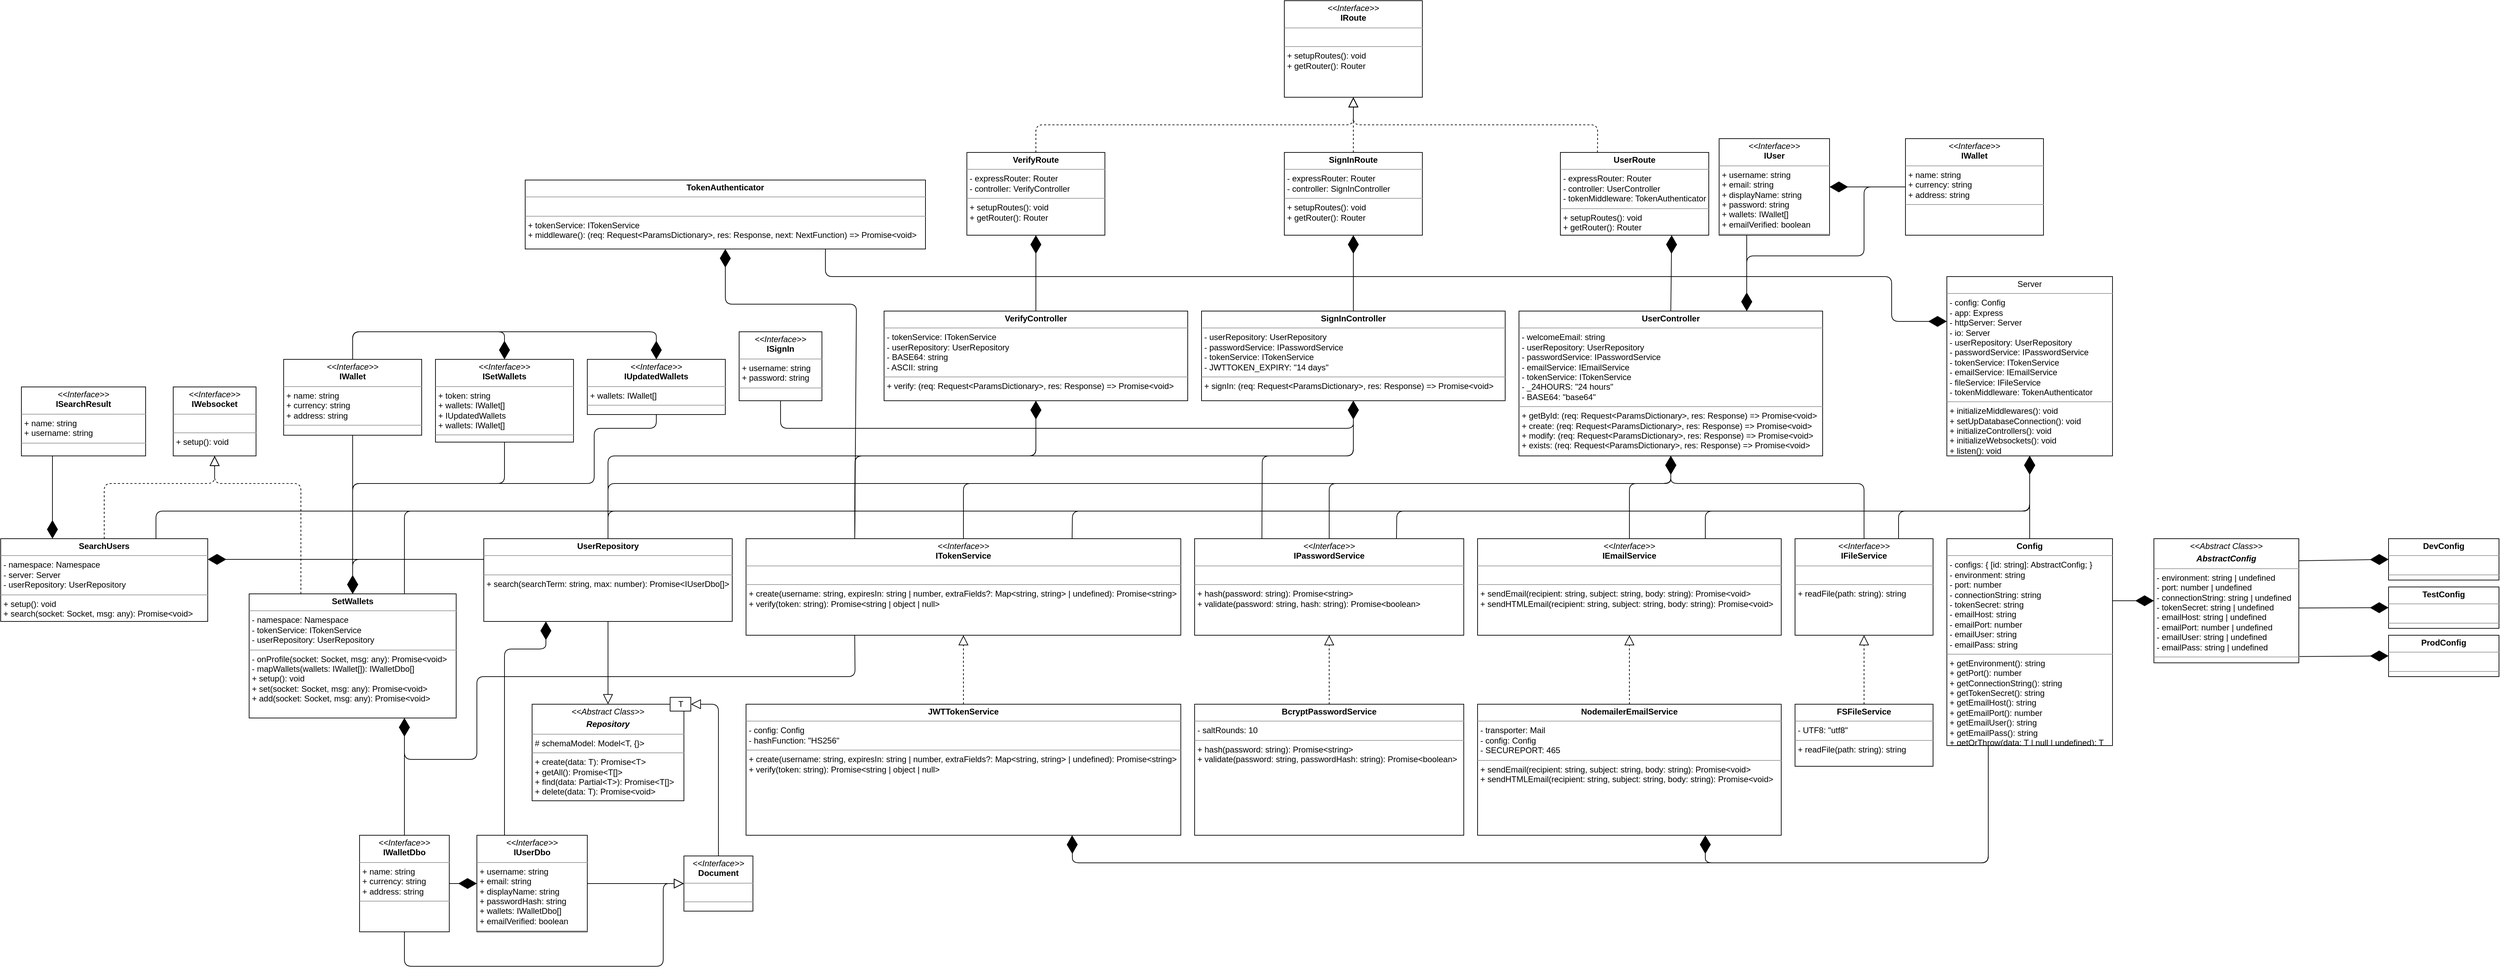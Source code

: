 <mxfile version="12.4.7" type="github"><diagram id="zMFCtqczeo7z1io1Z-tH" name="Page-1"><mxGraphModel dx="6441" dy="3572" grid="1" gridSize="10" guides="1" tooltips="1" connect="1" arrows="1" fold="1" page="1" pageScale="1" pageWidth="827" pageHeight="1169" math="0" shadow="0"><root><mxCell id="0"/><mxCell id="1" parent="0"/><mxCell id="4csWeWT4ejn1W6TlovEj-1" value="&lt;p style=&quot;margin: 0px ; margin-top: 4px ; text-align: center&quot;&gt;&lt;span style=&quot;font-family: sans-serif&quot;&gt;Server&lt;/span&gt;&lt;br&gt;&lt;/p&gt;&lt;hr size=&quot;1&quot;&gt;&lt;p style=&quot;margin: 0px ; margin-left: 4px&quot;&gt;-&amp;nbsp;&lt;span&gt;config: Config&lt;/span&gt;&lt;/p&gt;&lt;p style=&quot;margin: 0px ; margin-left: 4px&quot;&gt;- app: Express&lt;/p&gt;&lt;p style=&quot;margin: 0px ; margin-left: 4px&quot;&gt;- httpServer: Server&lt;/p&gt;&lt;p style=&quot;margin: 0px ; margin-left: 4px&quot;&gt;- io: Server&lt;/p&gt;&lt;p style=&quot;margin: 0px ; margin-left: 4px&quot;&gt;- userRepository: UserRepository&lt;/p&gt;&lt;p style=&quot;margin: 0px ; margin-left: 4px&quot;&gt;- passwordService: IPasswordService&lt;/p&gt;&lt;p style=&quot;margin: 0px ; margin-left: 4px&quot;&gt;- tokenService: ITokenService&lt;/p&gt;&lt;p style=&quot;margin: 0px ; margin-left: 4px&quot;&gt;- emailService: IEmailService&lt;/p&gt;&lt;p style=&quot;margin: 0px ; margin-left: 4px&quot;&gt;- fileService: IFileService&lt;/p&gt;&lt;p style=&quot;margin: 0px ; margin-left: 4px&quot;&gt;- tokenMiddleware: TokenAuthenticator&lt;/p&gt;&lt;hr size=&quot;1&quot;&gt;&lt;p style=&quot;margin: 0px ; margin-left: 4px&quot;&gt;+ initializeMiddlewares(): void&lt;/p&gt;&lt;p style=&quot;margin: 0px ; margin-left: 4px&quot;&gt;+ setUpDatabaseConnection(): void&lt;/p&gt;&lt;p style=&quot;margin: 0px ; margin-left: 4px&quot;&gt;+ initializeControllers(): void&lt;/p&gt;&lt;p style=&quot;margin: 0px ; margin-left: 4px&quot;&gt;+ initializeWebsockets(): void&lt;/p&gt;&lt;p style=&quot;margin: 0px ; margin-left: 4px&quot;&gt;+ listen(): void&lt;/p&gt;" style="verticalAlign=top;align=left;overflow=fill;fontSize=12;fontFamily=Helvetica;html=1;" vertex="1" parent="1"><mxGeometry x="420" y="-720" width="240" height="260" as="geometry"/></mxCell><mxCell id="4csWeWT4ejn1W6TlovEj-2" value="&lt;p style=&quot;margin: 0px ; margin-top: 4px ; text-align: center&quot;&gt;&lt;b&gt;Config&lt;/b&gt;&lt;/p&gt;&lt;hr size=&quot;1&quot;&gt;&lt;p style=&quot;margin: 0px ; margin-left: 4px&quot;&gt;- configs: { [id: string]: AbstractConfig; }&lt;/p&gt;&lt;p style=&quot;margin: 0px ; margin-left: 4px&quot;&gt;- environment: string&lt;/p&gt;&lt;p style=&quot;margin: 0px ; margin-left: 4px&quot;&gt;- port: number&lt;/p&gt;&lt;p style=&quot;margin: 0px ; margin-left: 4px&quot;&gt;- connectionString: string&lt;/p&gt;&lt;p style=&quot;margin: 0px ; margin-left: 4px&quot;&gt;- tokenSecret: string&lt;/p&gt;&lt;p style=&quot;margin: 0px ; margin-left: 4px&quot;&gt;- emailHost: string&lt;/p&gt;&lt;p style=&quot;margin: 0px ; margin-left: 4px&quot;&gt;- emailPort: number&lt;/p&gt;&lt;p style=&quot;margin: 0px ; margin-left: 4px&quot;&gt;- emailUser: string&lt;/p&gt;&lt;p style=&quot;margin: 0px ; margin-left: 4px&quot;&gt;- emailPass: string&lt;/p&gt;&lt;hr size=&quot;1&quot;&gt;&lt;p style=&quot;margin: 0px ; margin-left: 4px&quot;&gt;+ getEnvironment(): string&lt;/p&gt;&lt;p style=&quot;margin: 0px ; margin-left: 4px&quot;&gt;+ getPort(): number&lt;/p&gt;&lt;p style=&quot;margin: 0px ; margin-left: 4px&quot;&gt;+ getConnectionString(): string&lt;/p&gt;&lt;p style=&quot;margin: 0px ; margin-left: 4px&quot;&gt;+ getTokenSecret(): string&lt;/p&gt;&lt;p style=&quot;margin: 0px ; margin-left: 4px&quot;&gt;+ getEmailHost(): string&lt;/p&gt;&lt;p style=&quot;margin: 0px ; margin-left: 4px&quot;&gt;+ getEmailPort(): number&lt;/p&gt;&lt;p style=&quot;margin: 0px ; margin-left: 4px&quot;&gt;+ getEmailUser(): string&lt;/p&gt;&lt;p style=&quot;margin: 0px ; margin-left: 4px&quot;&gt;+ getEmailPass(): string&lt;/p&gt;&lt;p style=&quot;margin: 0px ; margin-left: 4px&quot;&gt;+ getOrThrow(data: T | null | undefined): T&lt;/p&gt;" style="verticalAlign=top;align=left;overflow=fill;fontSize=12;fontFamily=Helvetica;html=1;" vertex="1" parent="1"><mxGeometry x="420" y="-340" width="240" height="300" as="geometry"/></mxCell><mxCell id="4csWeWT4ejn1W6TlovEj-3" value="" style="endArrow=diamondThin;endFill=1;endSize=24;html=1;exitX=0.5;exitY=0;exitDx=0;exitDy=0;entryX=0.5;entryY=1;entryDx=0;entryDy=0;" edge="1" parent="1" source="4csWeWT4ejn1W6TlovEj-2" target="4csWeWT4ejn1W6TlovEj-1"><mxGeometry width="160" relative="1" as="geometry"><mxPoint x="-180" y="-540" as="sourcePoint"/><mxPoint x="630" y="-390" as="targetPoint"/></mxGeometry></mxCell><mxCell id="4csWeWT4ejn1W6TlovEj-4" value="&lt;p style=&quot;margin: 4px 0px 0px ; text-align: center&quot;&gt;&lt;i&gt;&amp;lt;&amp;lt;Abstract Class&amp;gt;&amp;gt;&lt;/i&gt;&lt;br&gt;&lt;/p&gt;&lt;p style=&quot;margin: 4px 0px 0px ; text-align: center&quot;&gt;&lt;b&gt;&lt;i&gt;AbstractConfig&lt;/i&gt;&lt;/b&gt;&lt;/p&gt;&lt;hr size=&quot;1&quot;&gt;&lt;p style=&quot;margin: 0px ; margin-left: 4px&quot;&gt;- environment: string | undefined&lt;/p&gt;&lt;p style=&quot;margin: 0px ; margin-left: 4px&quot;&gt;- port: number | undefined&lt;/p&gt;&lt;p style=&quot;margin: 0px ; margin-left: 4px&quot;&gt;- connectionString: string | undefined&lt;/p&gt;&lt;p style=&quot;margin: 0px ; margin-left: 4px&quot;&gt;- tokenSecret: string | undefined&lt;/p&gt;&lt;p style=&quot;margin: 0px ; margin-left: 4px&quot;&gt;- emailHost: string | undefined&lt;/p&gt;&lt;p style=&quot;margin: 0px ; margin-left: 4px&quot;&gt;- emailPort: number | undefined&lt;/p&gt;&lt;p style=&quot;margin: 0px ; margin-left: 4px&quot;&gt;- emailUser: string | undefined&lt;/p&gt;&lt;p style=&quot;margin: 0px ; margin-left: 4px&quot;&gt;- emailPass: string | undefined&lt;/p&gt;&lt;hr size=&quot;1&quot;&gt;&lt;p style=&quot;margin: 0px ; margin-left: 4px&quot;&gt;&lt;br&gt;&lt;/p&gt;" style="verticalAlign=top;align=left;overflow=fill;fontSize=12;fontFamily=Helvetica;html=1;" vertex="1" parent="1"><mxGeometry x="720" y="-340" width="210" height="180" as="geometry"/></mxCell><mxCell id="4csWeWT4ejn1W6TlovEj-5" value="" style="endArrow=diamondThin;endFill=1;endSize=24;html=1;exitX=1;exitY=0.3;exitDx=0;exitDy=0;entryX=0;entryY=0.5;entryDx=0;entryDy=0;exitPerimeter=0;" edge="1" parent="1" source="4csWeWT4ejn1W6TlovEj-2" target="4csWeWT4ejn1W6TlovEj-4"><mxGeometry width="160" relative="1" as="geometry"><mxPoint x="800" y="-70.0" as="sourcePoint"/><mxPoint x="960" y="-62.0" as="targetPoint"/></mxGeometry></mxCell><mxCell id="4csWeWT4ejn1W6TlovEj-6" value="&lt;p style=&quot;margin: 0px ; margin-top: 4px ; text-align: center&quot;&gt;&lt;b&gt;DevConfig&lt;/b&gt;&lt;br&gt;&lt;/p&gt;&lt;hr size=&quot;1&quot;&gt;&lt;p style=&quot;margin: 0px ; margin-left: 4px&quot;&gt;&lt;br&gt;&lt;/p&gt;&lt;hr size=&quot;1&quot;&gt;&lt;p style=&quot;margin: 0px ; margin-left: 4px&quot;&gt;&lt;br&gt;&lt;/p&gt;" style="verticalAlign=top;align=left;overflow=fill;fontSize=12;fontFamily=Helvetica;html=1;" vertex="1" parent="1"><mxGeometry x="1060" y="-340" width="160" height="60" as="geometry"/></mxCell><mxCell id="4csWeWT4ejn1W6TlovEj-7" value="&lt;p style=&quot;margin: 0px ; margin-top: 4px ; text-align: center&quot;&gt;&lt;b&gt;TestConfig&lt;/b&gt;&lt;br&gt;&lt;/p&gt;&lt;hr size=&quot;1&quot;&gt;&lt;p style=&quot;margin: 0px ; margin-left: 4px&quot;&gt;&lt;br&gt;&lt;/p&gt;&lt;hr size=&quot;1&quot;&gt;&lt;p style=&quot;margin: 0px ; margin-left: 4px&quot;&gt;&lt;br&gt;&lt;/p&gt;" style="verticalAlign=top;align=left;overflow=fill;fontSize=12;fontFamily=Helvetica;html=1;" vertex="1" parent="1"><mxGeometry x="1060" y="-270" width="160" height="60" as="geometry"/></mxCell><mxCell id="4csWeWT4ejn1W6TlovEj-8" value="&lt;p style=&quot;margin: 0px ; margin-top: 4px ; text-align: center&quot;&gt;&lt;b&gt;ProdConfig&lt;/b&gt;&lt;br&gt;&lt;/p&gt;&lt;hr size=&quot;1&quot;&gt;&lt;p style=&quot;margin: 0px ; margin-left: 4px&quot;&gt;&lt;br&gt;&lt;/p&gt;&lt;hr size=&quot;1&quot;&gt;&lt;p style=&quot;margin: 0px ; margin-left: 4px&quot;&gt;&lt;br&gt;&lt;/p&gt;" style="verticalAlign=top;align=left;overflow=fill;fontSize=12;fontFamily=Helvetica;html=1;" vertex="1" parent="1"><mxGeometry x="1060" y="-200" width="160" height="60" as="geometry"/></mxCell><mxCell id="4csWeWT4ejn1W6TlovEj-9" value="" style="endArrow=diamondThin;endFill=1;endSize=24;html=1;entryX=0;entryY=0.5;entryDx=0;entryDy=0;exitX=1.002;exitY=0.178;exitDx=0;exitDy=0;exitPerimeter=0;" edge="1" parent="1" source="4csWeWT4ejn1W6TlovEj-4" target="4csWeWT4ejn1W6TlovEj-6"><mxGeometry width="160" relative="1" as="geometry"><mxPoint x="900" y="-102.954" as="sourcePoint"/><mxPoint x="980" y="-120.003" as="targetPoint"/></mxGeometry></mxCell><mxCell id="4csWeWT4ejn1W6TlovEj-10" value="" style="endArrow=diamondThin;endFill=1;endSize=24;html=1;entryX=0;entryY=0.5;entryDx=0;entryDy=0;exitX=0.998;exitY=0.558;exitDx=0;exitDy=0;exitPerimeter=0;" edge="1" parent="1" source="4csWeWT4ejn1W6TlovEj-4" target="4csWeWT4ejn1W6TlovEj-7"><mxGeometry width="160" relative="1" as="geometry"><mxPoint x="990" y="-220" as="sourcePoint"/><mxPoint x="1030" y="-230" as="targetPoint"/></mxGeometry></mxCell><mxCell id="4csWeWT4ejn1W6TlovEj-11" value="" style="endArrow=diamondThin;endFill=1;endSize=24;html=1;entryX=0;entryY=0.5;entryDx=0;entryDy=0;exitX=1.004;exitY=0.949;exitDx=0;exitDy=0;exitPerimeter=0;" edge="1" parent="1" source="4csWeWT4ejn1W6TlovEj-4" target="4csWeWT4ejn1W6TlovEj-8"><mxGeometry width="160" relative="1" as="geometry"><mxPoint x="970" y="-254.576" as="sourcePoint"/><mxPoint x="1080" y="-275.085" as="targetPoint"/></mxGeometry></mxCell><mxCell id="4csWeWT4ejn1W6TlovEj-13" value="&lt;p style=&quot;margin: 0px ; margin-top: 4px ; text-align: center&quot;&gt;&lt;i&gt;&amp;lt;&amp;lt;Interface&amp;gt;&amp;gt;&lt;/i&gt;&lt;br&gt;&lt;b&gt;IFileService&lt;/b&gt;&lt;br&gt;&lt;/p&gt;&lt;hr size=&quot;1&quot;&gt;&lt;p style=&quot;margin: 0px ; margin-left: 4px&quot;&gt;&lt;br&gt;&lt;/p&gt;&lt;hr size=&quot;1&quot;&gt;&lt;p style=&quot;margin: 0px ; margin-left: 4px&quot;&gt;+ readFile(path: string): string&lt;br&gt;&lt;/p&gt;" style="verticalAlign=top;align=left;overflow=fill;fontSize=12;fontFamily=Helvetica;html=1;" vertex="1" parent="1"><mxGeometry x="200" y="-340" width="200" height="140" as="geometry"/></mxCell><mxCell id="4csWeWT4ejn1W6TlovEj-14" value="" style="endArrow=none;endFill=0;endSize=24;html=1;exitX=0.5;exitY=1;exitDx=0;exitDy=0;entryX=0.75;entryY=0;entryDx=0;entryDy=0;startSize=24;startArrow=diamondThin;startFill=1;" edge="1" parent="1" source="4csWeWT4ejn1W6TlovEj-1" target="4csWeWT4ejn1W6TlovEj-13"><mxGeometry width="160" relative="1" as="geometry"><mxPoint x="590" y="-390" as="sourcePoint"/><mxPoint x="330" y="-666.0" as="targetPoint"/><Array as="points"><mxPoint x="540" y="-380"/><mxPoint x="350" y="-380"/></Array></mxGeometry></mxCell><mxCell id="4csWeWT4ejn1W6TlovEj-15" value="&lt;p style=&quot;margin: 0px ; margin-top: 4px ; text-align: center&quot;&gt;&lt;b&gt;FSFileService&lt;/b&gt;&lt;br&gt;&lt;/p&gt;&lt;hr size=&quot;1&quot;&gt;&lt;p style=&quot;margin: 0px ; margin-left: 4px&quot;&gt;- UTF8: &quot;utf8&quot;&lt;/p&gt;&lt;hr size=&quot;1&quot;&gt;&lt;p style=&quot;margin: 0px ; margin-left: 4px&quot;&gt;+ readFile(path: string): string&lt;/p&gt;" style="verticalAlign=top;align=left;overflow=fill;fontSize=12;fontFamily=Helvetica;html=1;" vertex="1" parent="1"><mxGeometry x="200" y="-100" width="200" height="90" as="geometry"/></mxCell><mxCell id="4csWeWT4ejn1W6TlovEj-16" value="" style="endArrow=block;dashed=1;endFill=0;endSize=12;html=1;entryX=0.5;entryY=1;entryDx=0;entryDy=0;exitX=0.5;exitY=0;exitDx=0;exitDy=0;" edge="1" parent="1" source="4csWeWT4ejn1W6TlovEj-15" target="4csWeWT4ejn1W6TlovEj-13"><mxGeometry width="160" relative="1" as="geometry"><mxPoint x="260" y="-120" as="sourcePoint"/><mxPoint x="120" y="-150" as="targetPoint"/></mxGeometry></mxCell><mxCell id="4csWeWT4ejn1W6TlovEj-17" value="&lt;p style=&quot;margin: 0px ; margin-top: 4px ; text-align: center&quot;&gt;&lt;i&gt;&amp;lt;&amp;lt;Interface&amp;gt;&amp;gt;&lt;/i&gt;&lt;br&gt;&lt;b&gt;IEmailService&lt;/b&gt;&lt;br&gt;&lt;/p&gt;&lt;hr size=&quot;1&quot;&gt;&lt;p style=&quot;margin: 0px ; margin-left: 4px&quot;&gt;&lt;br&gt;&lt;/p&gt;&lt;hr size=&quot;1&quot;&gt;&lt;p style=&quot;margin: 0px ; margin-left: 4px&quot;&gt;+ sendEmail(recipient: string, subject: string, body: string): Promise&amp;lt;void&amp;gt;&lt;/p&gt;&lt;p style=&quot;margin: 0px ; margin-left: 4px&quot;&gt;+ sendHTMLEmail(recipient: string, subject: string, body: string): Promise&amp;lt;void&amp;gt;&lt;/p&gt;" style="verticalAlign=top;align=left;overflow=fill;fontSize=12;fontFamily=Helvetica;html=1;" vertex="1" parent="1"><mxGeometry x="-260" y="-340" width="440" height="140" as="geometry"/></mxCell><mxCell id="4csWeWT4ejn1W6TlovEj-18" value="&lt;p style=&quot;margin: 0px ; margin-top: 4px ; text-align: center&quot;&gt;&lt;b&gt;NodemailerEmailService&lt;/b&gt;&lt;br&gt;&lt;/p&gt;&lt;hr size=&quot;1&quot;&gt;&lt;p style=&quot;margin: 0px ; margin-left: 4px&quot;&gt;- transporter: Mail&lt;/p&gt;&lt;p style=&quot;margin: 0px ; margin-left: 4px&quot;&gt;- config: Config&lt;/p&gt;&lt;p style=&quot;margin: 0px ; margin-left: 4px&quot;&gt;- SECUREPORT: 465&lt;/p&gt;&lt;hr size=&quot;1&quot;&gt;&lt;p style=&quot;margin: 0px ; margin-left: 4px&quot;&gt;+ sendEmail(recipient: string, subject: string, body: string): Promise&amp;lt;void&amp;gt;&lt;/p&gt;&lt;p style=&quot;margin: 0px ; margin-left: 4px&quot;&gt;+ sendHTMLEmail(recipient: string, subject: string, body: string): Promise&amp;lt;void&amp;gt;&lt;/p&gt;" style="verticalAlign=top;align=left;overflow=fill;fontSize=12;fontFamily=Helvetica;html=1;" vertex="1" parent="1"><mxGeometry x="-260" y="-100" width="440" height="190" as="geometry"/></mxCell><mxCell id="4csWeWT4ejn1W6TlovEj-19" value="" style="endArrow=block;dashed=1;endFill=0;endSize=12;html=1;" edge="1" parent="1" source="4csWeWT4ejn1W6TlovEj-18" target="4csWeWT4ejn1W6TlovEj-17"><mxGeometry width="160" relative="1" as="geometry"><mxPoint x="-260" y="-150" as="sourcePoint"/><mxPoint x="-100" y="-150" as="targetPoint"/></mxGeometry></mxCell><mxCell id="4csWeWT4ejn1W6TlovEj-20" value="" style="endArrow=none;endFill=0;endSize=24;html=1;exitX=0.5;exitY=1;exitDx=0;exitDy=0;entryX=0.75;entryY=0;entryDx=0;entryDy=0;startSize=24;startArrow=diamondThin;startFill=1;" edge="1" parent="1" source="4csWeWT4ejn1W6TlovEj-1" target="4csWeWT4ejn1W6TlovEj-17"><mxGeometry width="160" relative="1" as="geometry"><mxPoint x="151.833" y="-550.0" as="sourcePoint"/><mxPoint x="230.167" y="-450" as="targetPoint"/><Array as="points"><mxPoint x="540" y="-380"/><mxPoint x="70" y="-380"/></Array></mxGeometry></mxCell><mxCell id="4csWeWT4ejn1W6TlovEj-21" value="&lt;p style=&quot;margin: 0px ; margin-top: 4px ; text-align: center&quot;&gt;&lt;i&gt;&amp;lt;&amp;lt;Interface&amp;gt;&amp;gt;&lt;/i&gt;&lt;br&gt;&lt;b&gt;IPasswordService&lt;/b&gt;&lt;br&gt;&lt;/p&gt;&lt;hr size=&quot;1&quot;&gt;&lt;p style=&quot;margin: 0px ; margin-left: 4px&quot;&gt;&lt;br&gt;&lt;/p&gt;&lt;hr size=&quot;1&quot;&gt;&lt;p style=&quot;margin: 0px ; margin-left: 4px&quot;&gt;+ hash(password: string): Promise&amp;lt;string&amp;gt;&lt;/p&gt;&lt;p style=&quot;margin: 0px ; margin-left: 4px&quot;&gt;+ validate(password: string, hash: string): Promise&amp;lt;boolean&amp;gt;&lt;/p&gt;" style="verticalAlign=top;align=left;overflow=fill;fontSize=12;fontFamily=Helvetica;html=1;" vertex="1" parent="1"><mxGeometry x="-670" y="-340" width="390" height="140" as="geometry"/></mxCell><mxCell id="4csWeWT4ejn1W6TlovEj-22" value="&lt;p style=&quot;margin: 0px ; margin-top: 4px ; text-align: center&quot;&gt;&lt;b&gt;BcryptPasswordService&lt;/b&gt;&lt;br&gt;&lt;/p&gt;&lt;hr size=&quot;1&quot;&gt;&lt;p style=&quot;margin: 0px ; margin-left: 4px&quot;&gt;- saltRounds: 10&lt;br&gt;&lt;/p&gt;&lt;hr size=&quot;1&quot;&gt;&lt;p style=&quot;margin: 0px ; margin-left: 4px&quot;&gt;+ hash(password: string): Promise&amp;lt;string&amp;gt;&lt;/p&gt;&lt;p style=&quot;margin: 0px ; margin-left: 4px&quot;&gt;+ validate(password: string, passwordHash: string): Promise&amp;lt;boolean&amp;gt;&lt;/p&gt;" style="verticalAlign=top;align=left;overflow=fill;fontSize=12;fontFamily=Helvetica;html=1;" vertex="1" parent="1"><mxGeometry x="-670" y="-100" width="390" height="190" as="geometry"/></mxCell><mxCell id="4csWeWT4ejn1W6TlovEj-23" value="" style="endArrow=block;dashed=1;endFill=0;endSize=12;html=1;" edge="1" parent="1" source="4csWeWT4ejn1W6TlovEj-22" target="4csWeWT4ejn1W6TlovEj-21"><mxGeometry width="160" relative="1" as="geometry"><mxPoint x="-710" y="-150" as="sourcePoint"/><mxPoint x="-550" y="-150" as="targetPoint"/></mxGeometry></mxCell><mxCell id="4csWeWT4ejn1W6TlovEj-24" value="" style="endArrow=none;endFill=0;endSize=24;html=1;exitX=0.5;exitY=1;exitDx=0;exitDy=0;entryX=0.75;entryY=0;entryDx=0;entryDy=0;startSize=24;startArrow=diamondThin;startFill=1;" edge="1" parent="1" target="4csWeWT4ejn1W6TlovEj-21" source="4csWeWT4ejn1W6TlovEj-1"><mxGeometry width="160" relative="1" as="geometry"><mxPoint x="-455.5" y="-560.0" as="sourcePoint"/><mxPoint x="-219.833" y="-450" as="targetPoint"/><Array as="points"><mxPoint x="540" y="-380"/><mxPoint x="-377" y="-380"/></Array></mxGeometry></mxCell><mxCell id="4csWeWT4ejn1W6TlovEj-25" value="&lt;p style=&quot;margin: 0px ; margin-top: 4px ; text-align: center&quot;&gt;&lt;i&gt;&amp;lt;&amp;lt;Interface&amp;gt;&amp;gt;&lt;/i&gt;&lt;br&gt;&lt;b&gt;ITokenService&lt;/b&gt;&lt;br&gt;&lt;/p&gt;&lt;hr size=&quot;1&quot;&gt;&lt;p style=&quot;margin: 0px ; margin-left: 4px&quot;&gt;&lt;br&gt;&lt;/p&gt;&lt;hr size=&quot;1&quot;&gt;&lt;p style=&quot;margin: 0px ; margin-left: 4px&quot;&gt;+ create(username: string, expiresIn: string | number, extraFields?: Map&amp;lt;string, string&amp;gt; | undefined): Promise&amp;lt;string&amp;gt;&lt;/p&gt;&lt;p style=&quot;margin: 0px ; margin-left: 4px&quot;&gt;+ verify(token: string): Promise&amp;lt;string | object | null&amp;gt;&lt;/p&gt;" style="verticalAlign=top;align=left;overflow=fill;fontSize=12;fontFamily=Helvetica;html=1;" vertex="1" parent="1"><mxGeometry x="-1320" y="-340" width="630" height="140" as="geometry"/></mxCell><mxCell id="4csWeWT4ejn1W6TlovEj-26" value="&lt;p style=&quot;margin: 0px ; margin-top: 4px ; text-align: center&quot;&gt;&lt;b&gt;JWTTokenService&lt;/b&gt;&lt;br&gt;&lt;/p&gt;&lt;hr size=&quot;1&quot;&gt;&lt;p style=&quot;margin: 0px ; margin-left: 4px&quot;&gt;- config: Config&lt;/p&gt;&lt;p style=&quot;margin: 0px ; margin-left: 4px&quot;&gt;- hashFunction: &quot;HS256&quot;&lt;/p&gt;&lt;hr size=&quot;1&quot;&gt;&lt;p style=&quot;margin: 0px ; margin-left: 4px&quot;&gt;+ create(username: string, expiresIn: string | number, extraFields?: Map&amp;lt;string, string&amp;gt; | undefined): Promise&amp;lt;string&amp;gt;&lt;/p&gt;&lt;p style=&quot;margin: 0px ; margin-left: 4px&quot;&gt;+ verify(token: string): Promise&amp;lt;string | object | null&amp;gt;&lt;/p&gt;" style="verticalAlign=top;align=left;overflow=fill;fontSize=12;fontFamily=Helvetica;html=1;" vertex="1" parent="1"><mxGeometry x="-1320" y="-100" width="630" height="190" as="geometry"/></mxCell><mxCell id="4csWeWT4ejn1W6TlovEj-27" value="" style="endArrow=block;dashed=1;endFill=0;endSize=12;html=1;" edge="1" parent="1" source="4csWeWT4ejn1W6TlovEj-26" target="4csWeWT4ejn1W6TlovEj-25"><mxGeometry width="160" relative="1" as="geometry"><mxPoint x="-1120" y="-150" as="sourcePoint"/><mxPoint x="-960" y="-150" as="targetPoint"/></mxGeometry></mxCell><mxCell id="4csWeWT4ejn1W6TlovEj-28" value="" style="endArrow=none;endFill=0;endSize=24;html=1;exitX=0.5;exitY=1;exitDx=0;exitDy=0;entryX=0.75;entryY=0;entryDx=0;entryDy=0;startSize=24;startArrow=diamondThin;startFill=1;" edge="1" parent="1" source="4csWeWT4ejn1W6TlovEj-1" target="4csWeWT4ejn1W6TlovEj-25"><mxGeometry width="160" relative="1" as="geometry"><mxPoint x="-70" y="-612.71" as="sourcePoint"/><mxPoint x="-360.167" y="-450" as="targetPoint"/><Array as="points"><mxPoint x="540" y="-380"/><mxPoint x="-847" y="-380"/></Array></mxGeometry></mxCell><mxCell id="4csWeWT4ejn1W6TlovEj-29" value="&lt;p style=&quot;margin: 0px ; margin-top: 4px ; text-align: center&quot;&gt;&lt;b&gt;UserController&lt;/b&gt;&lt;br&gt;&lt;/p&gt;&lt;hr size=&quot;1&quot;&gt;&lt;p style=&quot;margin: 0px ; margin-left: 4px&quot;&gt;- welcomeEmail: string&lt;/p&gt;&lt;p style=&quot;margin: 0px ; margin-left: 4px&quot;&gt;- userRepository: UserRepository&lt;/p&gt;&lt;p style=&quot;margin: 0px ; margin-left: 4px&quot;&gt;- passwordService: IPasswordService&lt;/p&gt;&lt;p style=&quot;margin: 0px ; margin-left: 4px&quot;&gt;- emailService: IEmailService&lt;/p&gt;&lt;p style=&quot;margin: 0px ; margin-left: 4px&quot;&gt;- tokenService: ITokenService&lt;/p&gt;&lt;p style=&quot;margin: 0px ; margin-left: 4px&quot;&gt;- _24HOURS: &quot;24 hours&quot;&lt;/p&gt;&lt;p style=&quot;margin: 0px ; margin-left: 4px&quot;&gt;- BASE64: &quot;base64&quot;&lt;/p&gt;&lt;hr size=&quot;1&quot;&gt;&lt;p style=&quot;margin: 0px ; margin-left: 4px&quot;&gt;+ getById: (req: Request&amp;lt;ParamsDictionary&amp;gt;, res: Response) =&amp;gt; Promise&amp;lt;void&amp;gt;&lt;/p&gt;&lt;p style=&quot;margin: 0px ; margin-left: 4px&quot;&gt;+ create: (req: Request&amp;lt;ParamsDictionary&amp;gt;, res: Response) =&amp;gt; Promise&amp;lt;void&amp;gt;&lt;/p&gt;&lt;p style=&quot;margin: 0px ; margin-left: 4px&quot;&gt;+ modify: (req: Request&amp;lt;ParamsDictionary&amp;gt;, res: Response) =&amp;gt; Promise&amp;lt;void&amp;gt;&lt;/p&gt;&lt;p style=&quot;margin: 0px ; margin-left: 4px&quot;&gt;+ exists: (req: Request&amp;lt;ParamsDictionary&amp;gt;, res: Response) =&amp;gt; Promise&amp;lt;void&amp;gt;&lt;/p&gt;" style="verticalAlign=top;align=left;overflow=fill;fontSize=12;fontFamily=Helvetica;html=1;" vertex="1" parent="1"><mxGeometry x="-200" y="-670" width="440" height="210" as="geometry"/></mxCell><mxCell id="4csWeWT4ejn1W6TlovEj-30" value="" style="endArrow=diamondThin;endFill=1;endSize=24;html=1;exitX=0.25;exitY=1;exitDx=0;exitDy=0;entryX=0.75;entryY=1;entryDx=0;entryDy=0;" edge="1" parent="1" source="4csWeWT4ejn1W6TlovEj-2" target="4csWeWT4ejn1W6TlovEj-18"><mxGeometry width="160" relative="1" as="geometry"><mxPoint x="170" y="-572" as="sourcePoint"/><mxPoint x="530" y="-248.0" as="targetPoint"/><Array as="points"><mxPoint x="480" y="130"/><mxPoint x="70" y="130"/></Array></mxGeometry></mxCell><mxCell id="4csWeWT4ejn1W6TlovEj-31" value="" style="endArrow=diamondThin;endFill=1;endSize=24;html=1;entryX=0.75;entryY=1;entryDx=0;entryDy=0;exitX=0.25;exitY=1;exitDx=0;exitDy=0;" edge="1" parent="1" source="4csWeWT4ejn1W6TlovEj-2" target="4csWeWT4ejn1W6TlovEj-26"><mxGeometry width="160" relative="1" as="geometry"><mxPoint x="530" y="-14.783" as="sourcePoint"/><mxPoint x="180" y="49.89" as="targetPoint"/><Array as="points"><mxPoint x="480" y="130"/><mxPoint x="-847" y="130"/></Array></mxGeometry></mxCell><mxCell id="4csWeWT4ejn1W6TlovEj-32" value="" style="endArrow=diamondThin;endFill=1;endSize=24;html=1;entryX=0.5;entryY=1;entryDx=0;entryDy=0;exitX=0.5;exitY=0;exitDx=0;exitDy=0;" edge="1" parent="1" source="4csWeWT4ejn1W6TlovEj-25" target="4csWeWT4ejn1W6TlovEj-29"><mxGeometry width="160" relative="1" as="geometry"><mxPoint x="-1060" y="-370" as="sourcePoint"/><mxPoint x="-20" y="-550" as="targetPoint"/><Array as="points"><mxPoint x="-1005" y="-420"/><mxPoint x="20" y="-420"/></Array></mxGeometry></mxCell><mxCell id="4csWeWT4ejn1W6TlovEj-33" value="" style="endArrow=diamondThin;endFill=1;endSize=24;html=1;entryX=0.5;entryY=1;entryDx=0;entryDy=0;exitX=0.5;exitY=0;exitDx=0;exitDy=0;" edge="1" parent="1" source="4csWeWT4ejn1W6TlovEj-21" target="4csWeWT4ejn1W6TlovEj-29"><mxGeometry width="160" relative="1" as="geometry"><mxPoint x="-500" y="-360" as="sourcePoint"/><mxPoint x="-40" y="-540" as="targetPoint"/><Array as="points"><mxPoint x="-475" y="-420"/><mxPoint x="20" y="-420"/></Array></mxGeometry></mxCell><mxCell id="4csWeWT4ejn1W6TlovEj-34" value="" style="endArrow=diamondThin;endFill=1;endSize=24;html=1;entryX=0.5;entryY=1;entryDx=0;entryDy=0;" edge="1" parent="1" source="4csWeWT4ejn1W6TlovEj-17" target="4csWeWT4ejn1W6TlovEj-29"><mxGeometry width="160" relative="1" as="geometry"><mxPoint x="-812.952" y="-320.0" as="sourcePoint"/><mxPoint x="15" y="-490" as="targetPoint"/><Array as="points"><mxPoint x="-40" y="-420"/><mxPoint x="20" y="-420"/></Array></mxGeometry></mxCell><mxCell id="4csWeWT4ejn1W6TlovEj-35" value="" style="endArrow=diamondThin;endFill=1;endSize=24;html=1;entryX=0.5;entryY=1;entryDx=0;entryDy=0;jumpStyle=none;jumpSize=10;shadow=0;comic=0;rounded=1;exitX=0.5;exitY=0;exitDx=0;exitDy=0;" edge="1" parent="1" source="4csWeWT4ejn1W6TlovEj-13" target="4csWeWT4ejn1W6TlovEj-29"><mxGeometry width="160" relative="1" as="geometry"><mxPoint x="250" y="-360" as="sourcePoint"/><mxPoint x="50" y="-530" as="targetPoint"/><Array as="points"><mxPoint x="300" y="-420"/><mxPoint x="20" y="-420"/></Array></mxGeometry></mxCell><mxCell id="4csWeWT4ejn1W6TlovEj-39" value="&lt;p style=&quot;margin: 0px ; margin-top: 4px ; text-align: center&quot;&gt;&lt;b&gt;UserRoute&lt;/b&gt;&lt;br&gt;&lt;/p&gt;&lt;hr size=&quot;1&quot;&gt;&lt;p style=&quot;margin: 0px ; margin-left: 4px&quot;&gt;- expressRouter: Router&lt;/p&gt;&lt;p style=&quot;margin: 0px ; margin-left: 4px&quot;&gt;- controller: UserController&lt;/p&gt;&lt;p style=&quot;margin: 0px ; margin-left: 4px&quot;&gt;- tokenMiddleware: TokenAuthenticator&lt;/p&gt;&lt;hr size=&quot;1&quot;&gt;&lt;p style=&quot;margin: 0px ; margin-left: 4px&quot;&gt;+ setupRoutes(): void&lt;/p&gt;&lt;p style=&quot;margin: 0px ; margin-left: 4px&quot;&gt;+ getRouter(): Router&lt;/p&gt;" style="verticalAlign=top;align=left;overflow=fill;fontSize=12;fontFamily=Helvetica;html=1;" vertex="1" parent="1"><mxGeometry x="-140" y="-900" width="215" height="120" as="geometry"/></mxCell><mxCell id="4csWeWT4ejn1W6TlovEj-41" value="" style="endArrow=diamondThin;endFill=1;endSize=24;html=1;shadow=0;entryX=0.75;entryY=1;entryDx=0;entryDy=0;exitX=0.5;exitY=0;exitDx=0;exitDy=0;" edge="1" parent="1" source="4csWeWT4ejn1W6TlovEj-29" target="4csWeWT4ejn1W6TlovEj-39"><mxGeometry width="160" relative="1" as="geometry"><mxPoint x="-60" y="-690" as="sourcePoint"/><mxPoint x="30" y="-750" as="targetPoint"/></mxGeometry></mxCell><mxCell id="4csWeWT4ejn1W6TlovEj-42" value="&lt;p style=&quot;margin: 0px ; margin-top: 4px ; text-align: center&quot;&gt;&lt;i&gt;&amp;lt;&amp;lt;Interface&amp;gt;&amp;gt;&lt;/i&gt;&lt;br&gt;&lt;b&gt;IRoute&lt;/b&gt;&lt;br&gt;&lt;/p&gt;&lt;hr size=&quot;1&quot;&gt;&lt;p style=&quot;margin: 0px ; margin-left: 4px&quot;&gt;&lt;br&gt;&lt;/p&gt;&lt;hr size=&quot;1&quot;&gt;&lt;p style=&quot;margin: 0px ; margin-left: 4px&quot;&gt;+ setupRoutes(): void&lt;/p&gt;&lt;p style=&quot;margin: 0px ; margin-left: 4px&quot;&gt;+ getRouter(): Router&lt;/p&gt;" style="verticalAlign=top;align=left;overflow=fill;fontSize=12;fontFamily=Helvetica;html=1;" vertex="1" parent="1"><mxGeometry x="-540" y="-1120" width="200" height="140" as="geometry"/></mxCell><mxCell id="4csWeWT4ejn1W6TlovEj-43" value="" style="endArrow=block;dashed=1;endFill=0;endSize=12;html=1;shadow=0;entryX=0.5;entryY=1;entryDx=0;entryDy=0;exitX=0.25;exitY=0;exitDx=0;exitDy=0;" edge="1" parent="1" source="4csWeWT4ejn1W6TlovEj-39" target="4csWeWT4ejn1W6TlovEj-42"><mxGeometry width="160" relative="1" as="geometry"><mxPoint x="-70" y="-950" as="sourcePoint"/><mxPoint x="-370" y="-950" as="targetPoint"/><Array as="points"><mxPoint x="-86" y="-940"/><mxPoint x="-440" y="-940"/></Array></mxGeometry></mxCell><mxCell id="4csWeWT4ejn1W6TlovEj-44" value="&lt;p style=&quot;margin: 0px ; margin-top: 4px ; text-align: center&quot;&gt;&lt;b&gt;SignInController&lt;/b&gt;&lt;br&gt;&lt;/p&gt;&lt;hr size=&quot;1&quot;&gt;&lt;p style=&quot;margin: 0px ; margin-left: 4px&quot;&gt;- userRepository: UserRepository&lt;/p&gt;&lt;p style=&quot;margin: 0px ; margin-left: 4px&quot;&gt;- passwordService: IPasswordService&lt;/p&gt;&lt;p style=&quot;margin: 0px ; margin-left: 4px&quot;&gt;- tokenService: ITokenService&lt;/p&gt;&lt;p style=&quot;margin: 0px ; margin-left: 4px&quot;&gt;- JWTTOKEN_EXPIRY: &quot;14 days&quot;&lt;/p&gt;&lt;hr size=&quot;1&quot;&gt;&lt;p style=&quot;margin: 0px ; margin-left: 4px&quot;&gt;+ signIn: (req: Request&amp;lt;ParamsDictionary&amp;gt;, res: Response) =&amp;gt; Promise&amp;lt;void&amp;gt;&lt;/p&gt;" style="verticalAlign=top;align=left;overflow=fill;fontSize=12;fontFamily=Helvetica;html=1;" vertex="1" parent="1"><mxGeometry x="-660" y="-670" width="440" height="130" as="geometry"/></mxCell><mxCell id="4csWeWT4ejn1W6TlovEj-45" value="&lt;p style=&quot;margin: 0px ; margin-top: 4px ; text-align: center&quot;&gt;&lt;b&gt;SignInRoute&lt;/b&gt;&lt;br&gt;&lt;/p&gt;&lt;hr size=&quot;1&quot;&gt;&lt;p style=&quot;margin: 0px ; margin-left: 4px&quot;&gt;- expressRouter: Router&lt;/p&gt;&lt;p style=&quot;margin: 0px ; margin-left: 4px&quot;&gt;- controller: SignInController&lt;/p&gt;&lt;hr size=&quot;1&quot;&gt;&lt;p style=&quot;margin: 0px ; margin-left: 4px&quot;&gt;+ setupRoutes(): void&lt;/p&gt;&lt;p style=&quot;margin: 0px ; margin-left: 4px&quot;&gt;+ getRouter(): Router&lt;/p&gt;" style="verticalAlign=top;align=left;overflow=fill;fontSize=12;fontFamily=Helvetica;html=1;" vertex="1" parent="1"><mxGeometry x="-540" y="-900" width="200" height="120" as="geometry"/></mxCell><mxCell id="4csWeWT4ejn1W6TlovEj-46" value="" style="endArrow=diamondThin;endFill=1;endSize=24;html=1;shadow=0;" edge="1" parent="1" source="4csWeWT4ejn1W6TlovEj-44" target="4csWeWT4ejn1W6TlovEj-45"><mxGeometry width="160" relative="1" as="geometry"><mxPoint x="25" y="-660" as="sourcePoint"/><mxPoint x="25" y="-810" as="targetPoint"/></mxGeometry></mxCell><mxCell id="4csWeWT4ejn1W6TlovEj-47" value="" style="endArrow=block;dashed=1;endFill=0;endSize=12;html=1;shadow=0;entryX=0.5;entryY=1;entryDx=0;entryDy=0;exitX=0.5;exitY=0;exitDx=0;exitDy=0;" edge="1" parent="1" source="4csWeWT4ejn1W6TlovEj-45" target="4csWeWT4ejn1W6TlovEj-42"><mxGeometry width="160" relative="1" as="geometry"><mxPoint x="-380" y="-930" as="sourcePoint"/><mxPoint x="-410" y="-950" as="targetPoint"/></mxGeometry></mxCell><mxCell id="4csWeWT4ejn1W6TlovEj-48" value="&lt;p style=&quot;margin: 0px ; margin-top: 4px ; text-align: center&quot;&gt;&lt;b&gt;VerifyController&lt;/b&gt;&lt;br&gt;&lt;/p&gt;&lt;hr size=&quot;1&quot;&gt;&lt;p style=&quot;margin: 0px ; margin-left: 4px&quot;&gt;- tokenService: ITokenService&lt;/p&gt;&lt;p style=&quot;margin: 0px ; margin-left: 4px&quot;&gt;- userRepository: UserRepository&lt;/p&gt;&lt;p style=&quot;margin: 0px ; margin-left: 4px&quot;&gt;- BASE64: string&lt;/p&gt;&lt;p style=&quot;margin: 0px ; margin-left: 4px&quot;&gt;- ASCII: string&lt;/p&gt;&lt;hr size=&quot;1&quot;&gt;&lt;p style=&quot;margin: 0px ; margin-left: 4px&quot;&gt;+ verify: (req: Request&amp;lt;ParamsDictionary&amp;gt;, res: Response) =&amp;gt; Promise&amp;lt;void&amp;gt;&lt;/p&gt;" style="verticalAlign=top;align=left;overflow=fill;fontSize=12;fontFamily=Helvetica;html=1;" vertex="1" parent="1"><mxGeometry x="-1120" y="-670" width="440" height="130" as="geometry"/></mxCell><mxCell id="4csWeWT4ejn1W6TlovEj-49" value="&lt;p style=&quot;margin: 0px ; margin-top: 4px ; text-align: center&quot;&gt;&lt;b&gt;VerifyRoute&lt;/b&gt;&lt;br&gt;&lt;/p&gt;&lt;hr size=&quot;1&quot;&gt;&lt;p style=&quot;margin: 0px ; margin-left: 4px&quot;&gt;- expressRouter: Router&lt;/p&gt;&lt;p style=&quot;margin: 0px ; margin-left: 4px&quot;&gt;- controller: VerifyController&lt;/p&gt;&lt;hr size=&quot;1&quot;&gt;&lt;p style=&quot;margin: 0px ; margin-left: 4px&quot;&gt;+ setupRoutes(): void&lt;/p&gt;&lt;p style=&quot;margin: 0px ; margin-left: 4px&quot;&gt;+ getRouter(): Router&lt;/p&gt;" style="verticalAlign=top;align=left;overflow=fill;fontSize=12;fontFamily=Helvetica;html=1;" vertex="1" parent="1"><mxGeometry x="-1000" y="-900" width="200" height="120" as="geometry"/></mxCell><mxCell id="4csWeWT4ejn1W6TlovEj-50" value="" style="endArrow=diamondThin;endFill=1;endSize=24;html=1;shadow=0;" edge="1" parent="1" source="4csWeWT4ejn1W6TlovEj-48" target="4csWeWT4ejn1W6TlovEj-49"><mxGeometry width="160" relative="1" as="geometry"><mxPoint x="-435" y="-660" as="sourcePoint"/><mxPoint x="-435" y="-810" as="targetPoint"/></mxGeometry></mxCell><mxCell id="4csWeWT4ejn1W6TlovEj-51" value="" style="endArrow=block;dashed=1;endFill=0;endSize=12;html=1;shadow=0;entryX=0.5;entryY=1;entryDx=0;entryDy=0;exitX=0.5;exitY=0;exitDx=0;exitDy=0;" edge="1" parent="1" source="4csWeWT4ejn1W6TlovEj-49" target="4csWeWT4ejn1W6TlovEj-42"><mxGeometry width="160" relative="1" as="geometry"><mxPoint x="-840" y="-930" as="sourcePoint"/><mxPoint x="-900" y="-980" as="targetPoint"/><Array as="points"><mxPoint x="-900" y="-940"/><mxPoint x="-440" y="-940"/></Array></mxGeometry></mxCell><mxCell id="4csWeWT4ejn1W6TlovEj-52" value="" style="endArrow=diamondThin;endFill=1;endSize=24;html=1;shadow=0;entryX=0.5;entryY=1;entryDx=0;entryDy=0;exitX=0.25;exitY=0;exitDx=0;exitDy=0;" edge="1" parent="1" source="4csWeWT4ejn1W6TlovEj-21" target="4csWeWT4ejn1W6TlovEj-44"><mxGeometry width="160" relative="1" as="geometry"><mxPoint x="-710" y="-600" as="sourcePoint"/><mxPoint x="-550" y="-600" as="targetPoint"/><Array as="points"><mxPoint x="-572" y="-460"/><mxPoint x="-440" y="-460"/></Array></mxGeometry></mxCell><mxCell id="4csWeWT4ejn1W6TlovEj-53" value="" style="endArrow=diamondThin;endFill=1;endSize=24;html=1;shadow=0;entryX=0.5;entryY=1;entryDx=0;entryDy=0;exitX=0.25;exitY=0;exitDx=0;exitDy=0;" edge="1" parent="1" source="4csWeWT4ejn1W6TlovEj-25" target="4csWeWT4ejn1W6TlovEj-44"><mxGeometry width="160" relative="1" as="geometry"><mxPoint x="-562.5" y="-330" as="sourcePoint"/><mxPoint x="-430" y="-650" as="targetPoint"/><Array as="points"><mxPoint x="-1162" y="-460"/><mxPoint x="-440" y="-460"/></Array></mxGeometry></mxCell><mxCell id="4csWeWT4ejn1W6TlovEj-54" value="" style="endArrow=diamondThin;endFill=1;endSize=24;html=1;shadow=0;entryX=0.5;entryY=1;entryDx=0;entryDy=0;exitX=0.25;exitY=0;exitDx=0;exitDy=0;" edge="1" parent="1" source="4csWeWT4ejn1W6TlovEj-25" target="4csWeWT4ejn1W6TlovEj-48"><mxGeometry width="160" relative="1" as="geometry"><mxPoint x="-1350" y="-490" as="sourcePoint"/><mxPoint x="-1190" y="-490" as="targetPoint"/><Array as="points"><mxPoint x="-1162" y="-460"/><mxPoint x="-900" y="-460"/></Array></mxGeometry></mxCell><mxCell id="4csWeWT4ejn1W6TlovEj-55" value="&lt;p style=&quot;margin: 0px ; margin-top: 4px ; text-align: center&quot;&gt;&lt;b&gt;UserRepository&lt;/b&gt;&lt;br&gt;&lt;/p&gt;&lt;hr size=&quot;1&quot;&gt;&lt;p style=&quot;margin: 0px ; margin-left: 4px&quot;&gt;&lt;br&gt;&lt;/p&gt;&lt;hr size=&quot;1&quot;&gt;&lt;p style=&quot;margin: 0px ; margin-left: 4px&quot;&gt;+ search(searchTerm: string, max: number): Promise&amp;lt;IUserDbo[]&amp;gt;&lt;/p&gt;" style="verticalAlign=top;align=left;overflow=fill;fontSize=12;fontFamily=Helvetica;html=1;" vertex="1" parent="1"><mxGeometry x="-1700" y="-340" width="360" height="120" as="geometry"/></mxCell><mxCell id="4csWeWT4ejn1W6TlovEj-57" value="" style="endArrow=block;endFill=0;endSize=12;html=1;shadow=0;entryX=0.5;entryY=0;entryDx=0;entryDy=0;exitX=0.5;exitY=1;exitDx=0;exitDy=0;" edge="1" parent="1" source="4csWeWT4ejn1W6TlovEj-55" target="4csWeWT4ejn1W6TlovEj-56"><mxGeometry width="160" relative="1" as="geometry"><mxPoint x="-1610" y="-160" as="sourcePoint"/><mxPoint x="-1450" y="-160" as="targetPoint"/></mxGeometry></mxCell><mxCell id="4csWeWT4ejn1W6TlovEj-61" value="" style="group" vertex="1" connectable="0" parent="1"><mxGeometry x="-1630" y="-110" width="230" height="150" as="geometry"/></mxCell><mxCell id="4csWeWT4ejn1W6TlovEj-56" value="&lt;p style=&quot;margin: 0px ; margin-top: 4px ; text-align: center&quot;&gt;&lt;i&gt;&amp;lt;&amp;lt;Abstract&amp;nbsp;Class&amp;gt;&amp;gt;&lt;/i&gt;&lt;br&gt;&lt;/p&gt;&lt;p style=&quot;margin: 0px ; margin-top: 4px ; text-align: center&quot;&gt;&lt;b&gt;&lt;i&gt;Repository&lt;/i&gt;&lt;/b&gt;&lt;br&gt;&lt;/p&gt;&lt;hr size=&quot;1&quot;&gt;&lt;p style=&quot;margin: 0px ; margin-left: 4px&quot;&gt;# schemaModel: Model&amp;lt;T, {}&amp;gt;&lt;br&gt;&lt;/p&gt;&lt;hr size=&quot;1&quot;&gt;&lt;p style=&quot;margin: 0px ; margin-left: 4px&quot;&gt;+ create(data: T): Promise&amp;lt;T&amp;gt;&lt;/p&gt;&lt;p style=&quot;margin: 0px ; margin-left: 4px&quot;&gt;+ getAll(): Promise&amp;lt;T[]&amp;gt;&lt;/p&gt;&lt;p style=&quot;margin: 0px ; margin-left: 4px&quot;&gt;+ find(data: Partial&amp;lt;T&amp;gt;): Promise&amp;lt;T[]&amp;gt;&lt;/p&gt;&lt;p style=&quot;margin: 0px ; margin-left: 4px&quot;&gt;+ delete(data: T): Promise&amp;lt;void&amp;gt;&lt;/p&gt;" style="verticalAlign=top;align=left;overflow=fill;fontSize=12;fontFamily=Helvetica;html=1;" vertex="1" parent="4csWeWT4ejn1W6TlovEj-61"><mxGeometry y="10" width="220" height="140" as="geometry"/></mxCell><mxCell id="4csWeWT4ejn1W6TlovEj-59" value="T" style="html=1;" vertex="1" parent="4csWeWT4ejn1W6TlovEj-61"><mxGeometry x="200" width="30" height="20" as="geometry"/></mxCell><mxCell id="4csWeWT4ejn1W6TlovEj-62" value="&lt;p style=&quot;margin: 0px ; margin-top: 4px ; text-align: center&quot;&gt;&lt;i&gt;&amp;lt;&amp;lt;Interface&amp;gt;&amp;gt;&lt;/i&gt;&lt;br&gt;&lt;b&gt;Document&lt;/b&gt;&lt;br&gt;&lt;/p&gt;&lt;hr size=&quot;1&quot;&gt;&lt;p style=&quot;margin: 0px ; margin-left: 4px&quot;&gt;&lt;br&gt;&lt;/p&gt;&lt;hr size=&quot;1&quot;&gt;&lt;p style=&quot;margin: 0px ; margin-left: 4px&quot;&gt;&lt;br&gt;&lt;/p&gt;" style="verticalAlign=top;align=left;overflow=fill;fontSize=12;fontFamily=Helvetica;html=1;" vertex="1" parent="1"><mxGeometry x="-1410" y="120" width="100" height="80" as="geometry"/></mxCell><mxCell id="4csWeWT4ejn1W6TlovEj-63" value="" style="endArrow=block;endFill=0;endSize=12;html=1;shadow=0;exitX=0.5;exitY=0;exitDx=0;exitDy=0;entryX=1;entryY=0.5;entryDx=0;entryDy=0;" edge="1" parent="1" source="4csWeWT4ejn1W6TlovEj-62" target="4csWeWT4ejn1W6TlovEj-59"><mxGeometry width="160" relative="1" as="geometry"><mxPoint x="-1510" y="100" as="sourcePoint"/><mxPoint x="-1350" y="100" as="targetPoint"/><Array as="points"><mxPoint x="-1360" y="-100"/></Array></mxGeometry></mxCell><mxCell id="4csWeWT4ejn1W6TlovEj-64" value="&lt;p style=&quot;margin: 0px ; margin-top: 4px ; text-align: center&quot;&gt;&lt;i&gt;&amp;lt;&amp;lt;Interface&amp;gt;&amp;gt;&lt;/i&gt;&lt;br&gt;&lt;b&gt;IUserDbo&lt;/b&gt;&lt;br&gt;&lt;/p&gt;&lt;hr size=&quot;1&quot;&gt;&lt;p style=&quot;margin: 0px ; margin-left: 4px&quot;&gt;+ username: string&lt;/p&gt;&lt;p style=&quot;margin: 0px ; margin-left: 4px&quot;&gt;+ email: string&lt;/p&gt;&lt;p style=&quot;margin: 0px ; margin-left: 4px&quot;&gt;+ displayName: string&lt;/p&gt;&lt;p style=&quot;margin: 0px ; margin-left: 4px&quot;&gt;+ passwordHash: string&lt;/p&gt;&lt;p style=&quot;margin: 0px ; margin-left: 4px&quot;&gt;+ wallets: IWalletDbo[]&lt;/p&gt;&lt;p style=&quot;margin: 0px ; margin-left: 4px&quot;&gt;+ emailVerified: boolean&lt;/p&gt;&lt;hr size=&quot;1&quot;&gt;&lt;p style=&quot;margin: 0px ; margin-left: 4px&quot;&gt;&lt;br&gt;&lt;/p&gt;" style="verticalAlign=top;align=left;overflow=fill;fontSize=12;fontFamily=Helvetica;html=1;" vertex="1" parent="1"><mxGeometry x="-1710" y="90" width="160" height="140" as="geometry"/></mxCell><mxCell id="4csWeWT4ejn1W6TlovEj-65" value="" style="endArrow=block;endFill=0;endSize=12;html=1;shadow=0;entryX=0;entryY=0.5;entryDx=0;entryDy=0;exitX=1;exitY=0.5;exitDx=0;exitDy=0;" edge="1" parent="1" source="4csWeWT4ejn1W6TlovEj-64" target="4csWeWT4ejn1W6TlovEj-62"><mxGeometry width="160" relative="1" as="geometry"><mxPoint x="-1620" y="70" as="sourcePoint"/><mxPoint x="-1460" y="70" as="targetPoint"/></mxGeometry></mxCell><mxCell id="4csWeWT4ejn1W6TlovEj-66" value="" style="endArrow=diamondThin;endFill=1;endSize=24;html=1;shadow=0;entryX=0.25;entryY=1;entryDx=0;entryDy=0;exitX=0.25;exitY=0;exitDx=0;exitDy=0;" edge="1" parent="1" source="4csWeWT4ejn1W6TlovEj-64" target="4csWeWT4ejn1W6TlovEj-55"><mxGeometry width="160" relative="1" as="geometry"><mxPoint x="-1760" y="10" as="sourcePoint"/><mxPoint x="-1600" y="10" as="targetPoint"/><Array as="points"><mxPoint x="-1670" y="-180"/><mxPoint x="-1610" y="-180"/></Array></mxGeometry></mxCell><mxCell id="4csWeWT4ejn1W6TlovEj-67" value="&lt;p style=&quot;margin: 0px ; margin-top: 4px ; text-align: center&quot;&gt;&lt;i&gt;&amp;lt;&amp;lt;Interface&amp;gt;&amp;gt;&lt;/i&gt;&lt;br&gt;&lt;b&gt;IWalletDbo&lt;/b&gt;&lt;br&gt;&lt;/p&gt;&lt;hr size=&quot;1&quot;&gt;&lt;p style=&quot;margin: 0px ; margin-left: 4px&quot;&gt;+ name: string&lt;/p&gt;&lt;p style=&quot;margin: 0px ; margin-left: 4px&quot;&gt;+ currency: string&lt;/p&gt;&lt;p style=&quot;margin: 0px ; margin-left: 4px&quot;&gt;+ address: string&lt;/p&gt;&lt;hr size=&quot;1&quot;&gt;&lt;p style=&quot;margin: 0px ; margin-left: 4px&quot;&gt;&lt;br&gt;&lt;/p&gt;" style="verticalAlign=top;align=left;overflow=fill;fontSize=12;fontFamily=Helvetica;html=1;" vertex="1" parent="1"><mxGeometry x="-1880" y="90" width="130" height="140" as="geometry"/></mxCell><mxCell id="4csWeWT4ejn1W6TlovEj-68" value="" style="endArrow=block;endFill=0;endSize=12;html=1;shadow=0;exitX=0.5;exitY=1;exitDx=0;exitDy=0;entryX=0;entryY=0.5;entryDx=0;entryDy=0;" edge="1" parent="1" source="4csWeWT4ejn1W6TlovEj-67" target="4csWeWT4ejn1W6TlovEj-62"><mxGeometry width="160" relative="1" as="geometry"><mxPoint x="-1550" y="180" as="sourcePoint"/><mxPoint x="-1440" y="210" as="targetPoint"/><Array as="points"><mxPoint x="-1815" y="280"/><mxPoint x="-1440" y="280"/><mxPoint x="-1440" y="160"/></Array></mxGeometry></mxCell><mxCell id="4csWeWT4ejn1W6TlovEj-69" value="" style="endArrow=diamondThin;endFill=1;endSize=24;html=1;shadow=0;exitX=1;exitY=0.5;exitDx=0;exitDy=0;entryX=0;entryY=0.5;entryDx=0;entryDy=0;" edge="1" parent="1" source="4csWeWT4ejn1W6TlovEj-67" target="4csWeWT4ejn1W6TlovEj-64"><mxGeometry width="160" relative="1" as="geometry"><mxPoint x="-1860" y="40" as="sourcePoint"/><mxPoint x="-1700" y="40" as="targetPoint"/></mxGeometry></mxCell><mxCell id="4csWeWT4ejn1W6TlovEj-70" value="" style="endArrow=diamondThin;endFill=1;endSize=24;html=1;shadow=0;exitX=0.5;exitY=0;exitDx=0;exitDy=0;entryX=0.5;entryY=1;entryDx=0;entryDy=0;" edge="1" parent="1" source="4csWeWT4ejn1W6TlovEj-55" target="4csWeWT4ejn1W6TlovEj-29"><mxGeometry width="160" relative="1" as="geometry"><mxPoint x="-1540" y="-430" as="sourcePoint"/><mxPoint x="-270" y="-450" as="targetPoint"/><Array as="points"><mxPoint x="-1520" y="-420"/><mxPoint x="20" y="-420"/></Array></mxGeometry></mxCell><mxCell id="4csWeWT4ejn1W6TlovEj-71" value="" style="endArrow=diamondThin;endFill=1;endSize=24;html=1;shadow=0;exitX=0.5;exitY=0;exitDx=0;exitDy=0;entryX=0.5;entryY=1;entryDx=0;entryDy=0;" edge="1" parent="1" source="4csWeWT4ejn1W6TlovEj-55" target="4csWeWT4ejn1W6TlovEj-48"><mxGeometry width="160" relative="1" as="geometry"><mxPoint x="-1510" y="-500" as="sourcePoint"/><mxPoint x="-1350" y="-500" as="targetPoint"/><Array as="points"><mxPoint x="-1520" y="-460"/><mxPoint x="-900" y="-460"/></Array></mxGeometry></mxCell><mxCell id="4csWeWT4ejn1W6TlovEj-72" value="" style="endArrow=diamondThin;endFill=1;endSize=24;html=1;shadow=0;exitX=0.5;exitY=0;exitDx=0;exitDy=0;entryX=0.5;entryY=1;entryDx=0;entryDy=0;" edge="1" parent="1" source="4csWeWT4ejn1W6TlovEj-55" target="4csWeWT4ejn1W6TlovEj-1"><mxGeometry width="160" relative="1" as="geometry"><mxPoint x="-1540" y="-570" as="sourcePoint"/><mxPoint x="-360" y="-450" as="targetPoint"/><Array as="points"><mxPoint x="-1520" y="-380"/><mxPoint x="540" y="-380"/></Array></mxGeometry></mxCell><mxCell id="4csWeWT4ejn1W6TlovEj-73" value="&lt;p style=&quot;margin: 0px ; margin-top: 4px ; text-align: center&quot;&gt;&lt;b&gt;SetWallets&lt;/b&gt;&lt;br&gt;&lt;/p&gt;&lt;hr size=&quot;1&quot;&gt;&lt;p style=&quot;margin: 0px ; margin-left: 4px&quot;&gt;- namespace: Namespace&lt;/p&gt;&lt;p style=&quot;margin: 0px ; margin-left: 4px&quot;&gt;- tokenService: ITokenService&lt;/p&gt;&lt;p style=&quot;margin: 0px ; margin-left: 4px&quot;&gt;- userRepository: UserRepository&lt;/p&gt;&lt;hr size=&quot;1&quot;&gt;&lt;p style=&quot;margin: 0px ; margin-left: 4px&quot;&gt;&lt;span&gt;- onProfile(socket: Socket, msg: any): Promise&amp;lt;void&amp;gt;&lt;/span&gt;&lt;br&gt;&lt;/p&gt;&lt;p style=&quot;margin: 0px ; margin-left: 4px&quot;&gt;- mapWallets(wallets: IWallet[]): IWalletDbo[]&lt;/p&gt;&lt;p style=&quot;margin: 0px ; margin-left: 4px&quot;&gt;+ setup(): void&lt;/p&gt;&lt;p style=&quot;margin: 0px ; margin-left: 4px&quot;&gt;+ set(socket: Socket, msg: any): Promise&amp;lt;void&amp;gt;&lt;/p&gt;&lt;p style=&quot;margin: 0px ; margin-left: 4px&quot;&gt;+ add(socket: Socket, msg: any): Promise&amp;lt;void&amp;gt;&lt;/p&gt;" style="verticalAlign=top;align=left;overflow=fill;fontSize=12;fontFamily=Helvetica;html=1;" vertex="1" parent="1"><mxGeometry x="-2040" y="-260" width="300" height="180" as="geometry"/></mxCell><mxCell id="4csWeWT4ejn1W6TlovEj-74" value="" style="endArrow=diamondThin;endFill=1;endSize=24;html=1;shadow=0;entryX=0.75;entryY=1;entryDx=0;entryDy=0;exitX=0.5;exitY=0;exitDx=0;exitDy=0;" edge="1" parent="1" source="4csWeWT4ejn1W6TlovEj-67" target="4csWeWT4ejn1W6TlovEj-73"><mxGeometry width="160" relative="1" as="geometry"><mxPoint x="-2000" y="10" as="sourcePoint"/><mxPoint x="-1840" y="10" as="targetPoint"/></mxGeometry></mxCell><mxCell id="4csWeWT4ejn1W6TlovEj-75" value="" style="endArrow=diamondThin;endFill=1;endSize=24;html=1;shadow=0;exitX=0;exitY=0.25;exitDx=0;exitDy=0;entryX=0.5;entryY=0;entryDx=0;entryDy=0;" edge="1" parent="1" source="4csWeWT4ejn1W6TlovEj-55" target="4csWeWT4ejn1W6TlovEj-73"><mxGeometry width="160" relative="1" as="geometry"><mxPoint x="-1880" y="-80" as="sourcePoint"/><mxPoint x="-1730" y="-390" as="targetPoint"/><Array as="points"><mxPoint x="-1890" y="-310"/></Array></mxGeometry></mxCell><mxCell id="4csWeWT4ejn1W6TlovEj-77" value="" style="endArrow=diamondThin;endFill=1;endSize=24;html=1;shadow=0;exitX=0.25;exitY=1;exitDx=0;exitDy=0;entryX=0.75;entryY=1;entryDx=0;entryDy=0;" edge="1" parent="1" source="4csWeWT4ejn1W6TlovEj-25" target="4csWeWT4ejn1W6TlovEj-73"><mxGeometry width="160" relative="1" as="geometry"><mxPoint x="-1370" y="-150" as="sourcePoint"/><mxPoint x="-1210" y="-150" as="targetPoint"/><Array as="points"><mxPoint x="-1162" y="-140"/><mxPoint x="-1710" y="-140"/><mxPoint x="-1710" y="-20"/><mxPoint x="-1815" y="-20"/></Array></mxGeometry></mxCell><mxCell id="4csWeWT4ejn1W6TlovEj-78" value="&lt;p style=&quot;margin: 0px ; margin-top: 4px ; text-align: center&quot;&gt;&lt;i&gt;&amp;lt;&amp;lt;Interface&amp;gt;&amp;gt;&lt;/i&gt;&lt;br&gt;&lt;b&gt;IWebsocket&lt;/b&gt;&lt;br&gt;&lt;/p&gt;&lt;hr size=&quot;1&quot;&gt;&lt;p style=&quot;margin: 0px ; margin-left: 4px&quot;&gt;&lt;br&gt;&lt;/p&gt;&lt;hr size=&quot;1&quot;&gt;&lt;p style=&quot;margin: 0px ; margin-left: 4px&quot;&gt;+ setup(): void&lt;br&gt;&lt;/p&gt;" style="verticalAlign=top;align=left;overflow=fill;fontSize=12;fontFamily=Helvetica;html=1;" vertex="1" parent="1"><mxGeometry x="-2150" y="-560" width="120" height="100" as="geometry"/></mxCell><mxCell id="4csWeWT4ejn1W6TlovEj-79" value="" style="endArrow=diamondThin;endFill=1;endSize=24;html=1;shadow=0;exitX=0.75;exitY=0;exitDx=0;exitDy=0;entryX=0.5;entryY=1;entryDx=0;entryDy=0;" edge="1" parent="1" source="4csWeWT4ejn1W6TlovEj-73" target="4csWeWT4ejn1W6TlovEj-1"><mxGeometry width="160" relative="1" as="geometry"><mxPoint x="-1720" y="-430" as="sourcePoint"/><mxPoint x="-320" y="-450" as="targetPoint"/><Array as="points"><mxPoint x="-1815" y="-380"/><mxPoint x="540" y="-380"/></Array></mxGeometry></mxCell><mxCell id="4csWeWT4ejn1W6TlovEj-80" value="" style="endArrow=block;dashed=1;endFill=0;endSize=12;html=1;shadow=0;exitX=0.25;exitY=0;exitDx=0;exitDy=0;entryX=0.5;entryY=1;entryDx=0;entryDy=0;" edge="1" parent="1" source="4csWeWT4ejn1W6TlovEj-73" target="4csWeWT4ejn1W6TlovEj-78"><mxGeometry width="160" relative="1" as="geometry"><mxPoint x="-1980" y="-460" as="sourcePoint"/><mxPoint x="-1820" y="-460" as="targetPoint"/><Array as="points"><mxPoint x="-1965" y="-420"/><mxPoint x="-2090" y="-420"/></Array></mxGeometry></mxCell><mxCell id="4csWeWT4ejn1W6TlovEj-81" value="&lt;p style=&quot;margin: 0px ; margin-top: 4px ; text-align: center&quot;&gt;&lt;i&gt;&amp;lt;&amp;lt;Interface&amp;gt;&amp;gt;&lt;/i&gt;&lt;br&gt;&lt;b&gt;IWallet&lt;/b&gt;&lt;br&gt;&lt;/p&gt;&lt;hr size=&quot;1&quot;&gt;&lt;p style=&quot;margin: 0px ; margin-left: 4px&quot;&gt;+ name: string&lt;/p&gt;&lt;p style=&quot;margin: 0px ; margin-left: 4px&quot;&gt;+ currency: string&lt;/p&gt;&lt;p style=&quot;margin: 0px ; margin-left: 4px&quot;&gt;+ address: string&lt;br&gt;&lt;/p&gt;&lt;hr size=&quot;1&quot;&gt;&lt;p style=&quot;margin: 0px ; margin-left: 4px&quot;&gt;&lt;br&gt;&lt;/p&gt;" style="verticalAlign=top;align=left;overflow=fill;fontSize=12;fontFamily=Helvetica;html=1;" vertex="1" parent="1"><mxGeometry x="-1990" y="-600" width="200" height="110" as="geometry"/></mxCell><mxCell id="4csWeWT4ejn1W6TlovEj-82" value="" style="endArrow=diamondThin;endFill=1;endSize=24;html=1;shadow=0;exitX=0.5;exitY=1;exitDx=0;exitDy=0;entryX=0.5;entryY=0;entryDx=0;entryDy=0;" edge="1" parent="1" source="4csWeWT4ejn1W6TlovEj-81" target="4csWeWT4ejn1W6TlovEj-73"><mxGeometry width="160" relative="1" as="geometry"><mxPoint x="-1980" y="-440" as="sourcePoint"/><mxPoint x="-1820" y="-440" as="targetPoint"/></mxGeometry></mxCell><mxCell id="4csWeWT4ejn1W6TlovEj-83" value="&lt;p style=&quot;margin: 0px ; margin-top: 4px ; text-align: center&quot;&gt;&lt;i&gt;&amp;lt;&amp;lt;Interface&amp;gt;&amp;gt;&lt;/i&gt;&lt;br&gt;&lt;b&gt;ISetWallets&lt;/b&gt;&lt;br&gt;&lt;/p&gt;&lt;hr size=&quot;1&quot;&gt;&lt;p style=&quot;margin: 0px ; margin-left: 4px&quot;&gt;+ token: string&lt;/p&gt;&lt;p style=&quot;margin: 0px ; margin-left: 4px&quot;&gt;+ wallets: IWallet[]&lt;/p&gt;&lt;p style=&quot;margin: 0px ; margin-left: 4px&quot;&gt;+ IUpdatedWallets&lt;/p&gt;&lt;p style=&quot;margin: 0px ; margin-left: 4px&quot;&gt;+ wallets: IWallet[]&lt;/p&gt;&lt;hr size=&quot;1&quot;&gt;&lt;p style=&quot;margin: 0px ; margin-left: 4px&quot;&gt;&lt;br&gt;&lt;/p&gt;" style="verticalAlign=top;align=left;overflow=fill;fontSize=12;fontFamily=Helvetica;html=1;" vertex="1" parent="1"><mxGeometry x="-1770" y="-600" width="200" height="120" as="geometry"/></mxCell><mxCell id="4csWeWT4ejn1W6TlovEj-84" value="&lt;p style=&quot;margin: 0px ; margin-top: 4px ; text-align: center&quot;&gt;&lt;i&gt;&amp;lt;&amp;lt;Interface&amp;gt;&amp;gt;&lt;/i&gt;&lt;br&gt;&lt;b&gt;IUpdatedWallets&lt;/b&gt;&lt;br&gt;&lt;/p&gt;&lt;hr size=&quot;1&quot;&gt;&lt;p style=&quot;margin: 0px ; margin-left: 4px&quot;&gt;+ wallets: IWallet[]&lt;br&gt;&lt;/p&gt;&lt;hr size=&quot;1&quot;&gt;&lt;p style=&quot;margin: 0px ; margin-left: 4px&quot;&gt;&lt;br&gt;&lt;/p&gt;" style="verticalAlign=top;align=left;overflow=fill;fontSize=12;fontFamily=Helvetica;html=1;" vertex="1" parent="1"><mxGeometry x="-1550" y="-600" width="200" height="80" as="geometry"/></mxCell><mxCell id="4csWeWT4ejn1W6TlovEj-86" value="" style="endArrow=diamondThin;endFill=1;endSize=24;html=1;shadow=0;exitX=0.5;exitY=1;exitDx=0;exitDy=0;entryX=0.5;entryY=0;entryDx=0;entryDy=0;" edge="1" parent="1" source="4csWeWT4ejn1W6TlovEj-83" target="4csWeWT4ejn1W6TlovEj-73"><mxGeometry width="160" relative="1" as="geometry"><mxPoint x="-1920" y="-450" as="sourcePoint"/><mxPoint x="-2000" y="-390" as="targetPoint"/><Array as="points"><mxPoint x="-1670" y="-420"/><mxPoint x="-1890" y="-420"/></Array></mxGeometry></mxCell><mxCell id="4csWeWT4ejn1W6TlovEj-87" value="" style="endArrow=diamondThin;endFill=1;endSize=24;html=1;shadow=0;exitX=0.5;exitY=1;exitDx=0;exitDy=0;entryX=0.5;entryY=0;entryDx=0;entryDy=0;" edge="1" parent="1" source="4csWeWT4ejn1W6TlovEj-84" target="4csWeWT4ejn1W6TlovEj-73"><mxGeometry width="160" relative="1" as="geometry"><mxPoint x="-1630" y="-510" as="sourcePoint"/><mxPoint x="-1470" y="-510" as="targetPoint"/><Array as="points"><mxPoint x="-1450" y="-500"/><mxPoint x="-1540" y="-500"/><mxPoint x="-1540" y="-420"/><mxPoint x="-1890" y="-420"/></Array></mxGeometry></mxCell><mxCell id="4csWeWT4ejn1W6TlovEj-89" value="" style="endArrow=diamondThin;endFill=1;endSize=24;html=1;shadow=0;exitX=0.5;exitY=0;exitDx=0;exitDy=0;entryX=0.5;entryY=0;entryDx=0;entryDy=0;" edge="1" parent="1" source="4csWeWT4ejn1W6TlovEj-81" target="4csWeWT4ejn1W6TlovEj-83"><mxGeometry width="160" relative="1" as="geometry"><mxPoint x="-1870" y="-740" as="sourcePoint"/><mxPoint x="-1710" y="-740" as="targetPoint"/><Array as="points"><mxPoint x="-1890" y="-640"/><mxPoint x="-1670" y="-640"/></Array></mxGeometry></mxCell><mxCell id="4csWeWT4ejn1W6TlovEj-90" value="" style="endArrow=diamondThin;endFill=1;endSize=24;html=1;shadow=0;exitX=0.5;exitY=0;exitDx=0;exitDy=0;entryX=0.5;entryY=0;entryDx=0;entryDy=0;" edge="1" parent="1" source="4csWeWT4ejn1W6TlovEj-81" target="4csWeWT4ejn1W6TlovEj-84"><mxGeometry width="160" relative="1" as="geometry"><mxPoint x="-1860" y="-760" as="sourcePoint"/><mxPoint x="-1700" y="-760" as="targetPoint"/><Array as="points"><mxPoint x="-1890" y="-640"/><mxPoint x="-1450" y="-640"/></Array></mxGeometry></mxCell><mxCell id="4csWeWT4ejn1W6TlovEj-91" value="&lt;p style=&quot;margin: 0px ; margin-top: 4px ; text-align: center&quot;&gt;&lt;b&gt;SearchUsers&lt;/b&gt;&lt;br&gt;&lt;/p&gt;&lt;hr size=&quot;1&quot;&gt;&lt;p style=&quot;margin: 0px ; margin-left: 4px&quot;&gt;- namespace: Namespace&lt;/p&gt;&lt;p style=&quot;margin: 0px ; margin-left: 4px&quot;&gt;- server: Server&lt;/p&gt;&lt;p style=&quot;margin: 0px ; margin-left: 4px&quot;&gt;- userRepository: UserRepository&lt;/p&gt;&lt;hr size=&quot;1&quot;&gt;&lt;p style=&quot;margin: 0px ; margin-left: 4px&quot;&gt;+ setup(): void&lt;/p&gt;&lt;p style=&quot;margin: 0px ; margin-left: 4px&quot;&gt;+ search(socket: Socket, msg: any): Promise&amp;lt;void&amp;gt;&lt;/p&gt;" style="verticalAlign=top;align=left;overflow=fill;fontSize=12;fontFamily=Helvetica;html=1;" vertex="1" parent="1"><mxGeometry x="-2400" y="-340" width="300" height="120" as="geometry"/></mxCell><mxCell id="4csWeWT4ejn1W6TlovEj-92" value="" style="endArrow=block;dashed=1;endFill=0;endSize=12;html=1;shadow=0;exitX=0.5;exitY=0;exitDx=0;exitDy=0;entryX=0.5;entryY=1;entryDx=0;entryDy=0;" edge="1" parent="1" source="4csWeWT4ejn1W6TlovEj-91" target="4csWeWT4ejn1W6TlovEj-78"><mxGeometry width="160" relative="1" as="geometry"><mxPoint x="-1995" y="-330" as="sourcePoint"/><mxPoint x="-2130" y="-450" as="targetPoint"/><Array as="points"><mxPoint x="-2250" y="-420"/><mxPoint x="-2090" y="-420"/></Array></mxGeometry></mxCell><mxCell id="4csWeWT4ejn1W6TlovEj-93" value="" style="endArrow=diamondThin;endFill=1;endSize=24;html=1;shadow=0;exitX=0;exitY=0.25;exitDx=0;exitDy=0;entryX=1;entryY=0.25;entryDx=0;entryDy=0;" edge="1" parent="1" source="4csWeWT4ejn1W6TlovEj-55" target="4csWeWT4ejn1W6TlovEj-91"><mxGeometry width="160" relative="1" as="geometry"><mxPoint x="-2030" y="-320" as="sourcePoint"/><mxPoint x="-1870" y="-320" as="targetPoint"/><Array as="points"><mxPoint x="-2060" y="-310"/></Array></mxGeometry></mxCell><mxCell id="4csWeWT4ejn1W6TlovEj-94" value="&lt;p style=&quot;margin: 0px ; margin-top: 4px ; text-align: center&quot;&gt;&lt;i&gt;&amp;lt;&amp;lt;Interface&amp;gt;&amp;gt;&lt;/i&gt;&lt;br&gt;&lt;b&gt;ISearchResult&lt;/b&gt;&lt;br&gt;&lt;/p&gt;&lt;hr size=&quot;1&quot;&gt;&lt;p style=&quot;margin: 0px ; margin-left: 4px&quot;&gt;+ name: string&lt;/p&gt;&lt;p style=&quot;margin: 0px ; margin-left: 4px&quot;&gt;+ username: string&lt;/p&gt;&lt;hr size=&quot;1&quot;&gt;&lt;p style=&quot;margin: 0px ; margin-left: 4px&quot;&gt;&lt;br&gt;&lt;/p&gt;" style="verticalAlign=top;align=left;overflow=fill;fontSize=12;fontFamily=Helvetica;html=1;" vertex="1" parent="1"><mxGeometry x="-2370" y="-560" width="180" height="100" as="geometry"/></mxCell><mxCell id="4csWeWT4ejn1W6TlovEj-95" value="" style="endArrow=diamondThin;endFill=1;endSize=24;html=1;shadow=0;exitX=0.25;exitY=1;exitDx=0;exitDy=0;entryX=0.25;entryY=0;entryDx=0;entryDy=0;" edge="1" parent="1" source="4csWeWT4ejn1W6TlovEj-94" target="4csWeWT4ejn1W6TlovEj-91"><mxGeometry width="160" relative="1" as="geometry"><mxPoint x="-2430" y="-410" as="sourcePoint"/><mxPoint x="-2325" y="-340" as="targetPoint"/></mxGeometry></mxCell><mxCell id="4csWeWT4ejn1W6TlovEj-96" value="" style="endArrow=diamondThin;endFill=1;endSize=24;html=1;shadow=0;exitX=0.75;exitY=0;exitDx=0;exitDy=0;entryX=0.5;entryY=1;entryDx=0;entryDy=0;" edge="1" parent="1" source="4csWeWT4ejn1W6TlovEj-91" target="4csWeWT4ejn1W6TlovEj-1"><mxGeometry width="160" relative="1" as="geometry"><mxPoint x="-2090" y="-370" as="sourcePoint"/><mxPoint x="460" y="-430" as="targetPoint"/><Array as="points"><mxPoint x="-2175" y="-380"/><mxPoint x="540" y="-380"/></Array></mxGeometry></mxCell><mxCell id="4csWeWT4ejn1W6TlovEj-97" value="&lt;p style=&quot;margin: 0px ; margin-top: 4px ; text-align: center&quot;&gt;&lt;i&gt;&amp;lt;&amp;lt;Interface&amp;gt;&amp;gt;&lt;/i&gt;&lt;br&gt;&lt;b&gt;ISignIn&lt;/b&gt;&lt;br&gt;&lt;/p&gt;&lt;hr size=&quot;1&quot;&gt;&lt;p style=&quot;margin: 0px ; margin-left: 4px&quot;&gt;+ username: string&lt;/p&gt;&lt;p style=&quot;margin: 0px ; margin-left: 4px&quot;&gt;+ password: string&lt;/p&gt;&lt;hr size=&quot;1&quot;&gt;&lt;p style=&quot;margin: 0px ; margin-left: 4px&quot;&gt;&lt;br&gt;&lt;/p&gt;" style="verticalAlign=top;align=left;overflow=fill;fontSize=12;fontFamily=Helvetica;html=1;" vertex="1" parent="1"><mxGeometry x="-1330" y="-640" width="120" height="100" as="geometry"/></mxCell><mxCell id="4csWeWT4ejn1W6TlovEj-98" value="" style="endArrow=diamondThin;endFill=1;endSize=24;html=1;shadow=0;entryX=0.5;entryY=1;entryDx=0;entryDy=0;exitX=0.5;exitY=1;exitDx=0;exitDy=0;" edge="1" parent="1" source="4csWeWT4ejn1W6TlovEj-97" target="4csWeWT4ejn1W6TlovEj-44"><mxGeometry width="160" relative="1" as="geometry"><mxPoint x="-1200" y="-520" as="sourcePoint"/><mxPoint x="-1020" y="-480" as="targetPoint"/><Array as="points"><mxPoint x="-1270" y="-500"/><mxPoint x="-440" y="-500"/></Array></mxGeometry></mxCell><mxCell id="4csWeWT4ejn1W6TlovEj-99" value="&lt;p style=&quot;margin: 0px ; margin-top: 4px ; text-align: center&quot;&gt;&lt;b&gt;TokenAuthenticator&lt;/b&gt;&lt;br&gt;&lt;/p&gt;&lt;hr size=&quot;1&quot;&gt;&lt;p style=&quot;margin: 0px ; margin-left: 4px&quot;&gt;&lt;br&gt;&lt;/p&gt;&lt;hr size=&quot;1&quot;&gt;&lt;p style=&quot;margin: 0px ; margin-left: 4px&quot;&gt;+ tokenService: ITokenService&lt;/p&gt;&lt;p style=&quot;margin: 0px ; margin-left: 4px&quot;&gt;+ middleware(): (req: Request&amp;lt;ParamsDictionary&amp;gt;, res: Response, next: NextFunction) =&amp;gt; Promise&amp;lt;void&amp;gt;&lt;/p&gt;" style="verticalAlign=top;align=left;overflow=fill;fontSize=12;fontFamily=Helvetica;html=1;" vertex="1" parent="1"><mxGeometry x="-1640" y="-860" width="580" height="100" as="geometry"/></mxCell><mxCell id="4csWeWT4ejn1W6TlovEj-100" value="" style="endArrow=diamondThin;endFill=1;endSize=24;html=1;shadow=0;exitX=0.25;exitY=0;exitDx=0;exitDy=0;entryX=0.5;entryY=1;entryDx=0;entryDy=0;" edge="1" parent="1" source="4csWeWT4ejn1W6TlovEj-25" target="4csWeWT4ejn1W6TlovEj-99"><mxGeometry width="160" relative="1" as="geometry"><mxPoint x="100" y="-440" as="sourcePoint"/><mxPoint x="260" y="-440" as="targetPoint"/><Array as="points"><mxPoint x="-1160" y="-680"/><mxPoint x="-1350" y="-680"/></Array></mxGeometry></mxCell><mxCell id="4csWeWT4ejn1W6TlovEj-101" value="" style="endArrow=diamondThin;endFill=1;endSize=24;html=1;shadow=0;exitX=0.75;exitY=1;exitDx=0;exitDy=0;entryX=0;entryY=0.25;entryDx=0;entryDy=0;" edge="1" parent="1" source="4csWeWT4ejn1W6TlovEj-99" target="4csWeWT4ejn1W6TlovEj-1"><mxGeometry width="160" relative="1" as="geometry"><mxPoint x="-1070" y="-710" as="sourcePoint"/><mxPoint x="-910" y="-710" as="targetPoint"/><Array as="points"><mxPoint x="-1205" y="-720"/><mxPoint x="340" y="-720"/><mxPoint x="340" y="-655"/></Array></mxGeometry></mxCell><mxCell id="4csWeWT4ejn1W6TlovEj-102" value="&lt;p style=&quot;margin: 0px ; margin-top: 4px ; text-align: center&quot;&gt;&lt;i&gt;&amp;lt;&amp;lt;Interface&amp;gt;&amp;gt;&lt;/i&gt;&lt;br&gt;&lt;b&gt;IUser&lt;/b&gt;&lt;/p&gt;&lt;hr size=&quot;1&quot;&gt;&lt;p style=&quot;margin: 0px ; margin-left: 4px&quot;&gt;+ username: string&lt;/p&gt;&lt;p style=&quot;margin: 0px ; margin-left: 4px&quot;&gt;+ email: string&lt;/p&gt;&lt;p style=&quot;margin: 0px ; margin-left: 4px&quot;&gt;+ displayName: string&lt;/p&gt;&lt;p style=&quot;margin: 0px ; margin-left: 4px&quot;&gt;+ password: string&lt;/p&gt;&lt;p style=&quot;margin: 0px ; margin-left: 4px&quot;&gt;+ wallets: IWallet[]&lt;/p&gt;&lt;p style=&quot;margin: 0px ; margin-left: 4px&quot;&gt;+ emailVerified: boolean&lt;/p&gt;&lt;hr size=&quot;1&quot;&gt;&lt;p style=&quot;margin: 0px ; margin-left: 4px&quot;&gt;&lt;br&gt;&lt;/p&gt;" style="verticalAlign=top;align=left;overflow=fill;fontSize=12;fontFamily=Helvetica;html=1;" vertex="1" parent="1"><mxGeometry x="90" y="-920" width="160" height="140" as="geometry"/></mxCell><mxCell id="4csWeWT4ejn1W6TlovEj-103" value="" style="endArrow=diamondThin;endFill=1;endSize=24;html=1;shadow=0;entryX=0.75;entryY=0;entryDx=0;entryDy=0;exitX=0.25;exitY=1;exitDx=0;exitDy=0;" edge="1" parent="1" source="4csWeWT4ejn1W6TlovEj-102" target="4csWeWT4ejn1W6TlovEj-29"><mxGeometry width="160" relative="1" as="geometry"><mxPoint x="30" y="-660.0" as="sourcePoint"/><mxPoint x="28.75" y="-770.0" as="targetPoint"/></mxGeometry></mxCell><mxCell id="4csWeWT4ejn1W6TlovEj-104" value="&lt;p style=&quot;margin: 0px ; margin-top: 4px ; text-align: center&quot;&gt;&lt;i&gt;&amp;lt;&amp;lt;Interface&amp;gt;&amp;gt;&lt;/i&gt;&lt;br&gt;&lt;b&gt;IWallet&lt;/b&gt;&lt;br&gt;&lt;/p&gt;&lt;hr size=&quot;1&quot;&gt;&lt;p style=&quot;margin: 0px ; margin-left: 4px&quot;&gt;+ name: string&lt;/p&gt;&lt;p style=&quot;margin: 0px ; margin-left: 4px&quot;&gt;+ currency: string&lt;/p&gt;&lt;p style=&quot;margin: 0px ; margin-left: 4px&quot;&gt;+ address: string&lt;br&gt;&lt;/p&gt;&lt;hr size=&quot;1&quot;&gt;&lt;p style=&quot;margin: 0px ; margin-left: 4px&quot;&gt;&lt;br&gt;&lt;/p&gt;" style="verticalAlign=top;align=left;overflow=fill;fontSize=12;fontFamily=Helvetica;html=1;" vertex="1" parent="1"><mxGeometry x="360" y="-920" width="200" height="140" as="geometry"/></mxCell><mxCell id="4csWeWT4ejn1W6TlovEj-105" value="" style="endArrow=diamondThin;endFill=1;endSize=24;html=1;shadow=0;exitX=0;exitY=0.5;exitDx=0;exitDy=0;entryX=1;entryY=0.5;entryDx=0;entryDy=0;" edge="1" parent="1" source="4csWeWT4ejn1W6TlovEj-104" target="4csWeWT4ejn1W6TlovEj-102"><mxGeometry width="160" relative="1" as="geometry"><mxPoint x="340" y="-760" as="sourcePoint"/><mxPoint x="500" y="-760" as="targetPoint"/></mxGeometry></mxCell><mxCell id="4csWeWT4ejn1W6TlovEj-106" value="" style="endArrow=diamondThin;endFill=1;endSize=24;html=1;shadow=0;exitX=0;exitY=0.5;exitDx=0;exitDy=0;entryX=0.75;entryY=0;entryDx=0;entryDy=0;" edge="1" parent="1" source="4csWeWT4ejn1W6TlovEj-104" target="4csWeWT4ejn1W6TlovEj-29"><mxGeometry width="160" relative="1" as="geometry"><mxPoint x="370" y="-840" as="sourcePoint"/><mxPoint x="260" y="-840" as="targetPoint"/><Array as="points"><mxPoint x="300" y="-850"/><mxPoint x="300" y="-750"/><mxPoint x="130" y="-750"/></Array></mxGeometry></mxCell></root></mxGraphModel></diagram></mxfile>